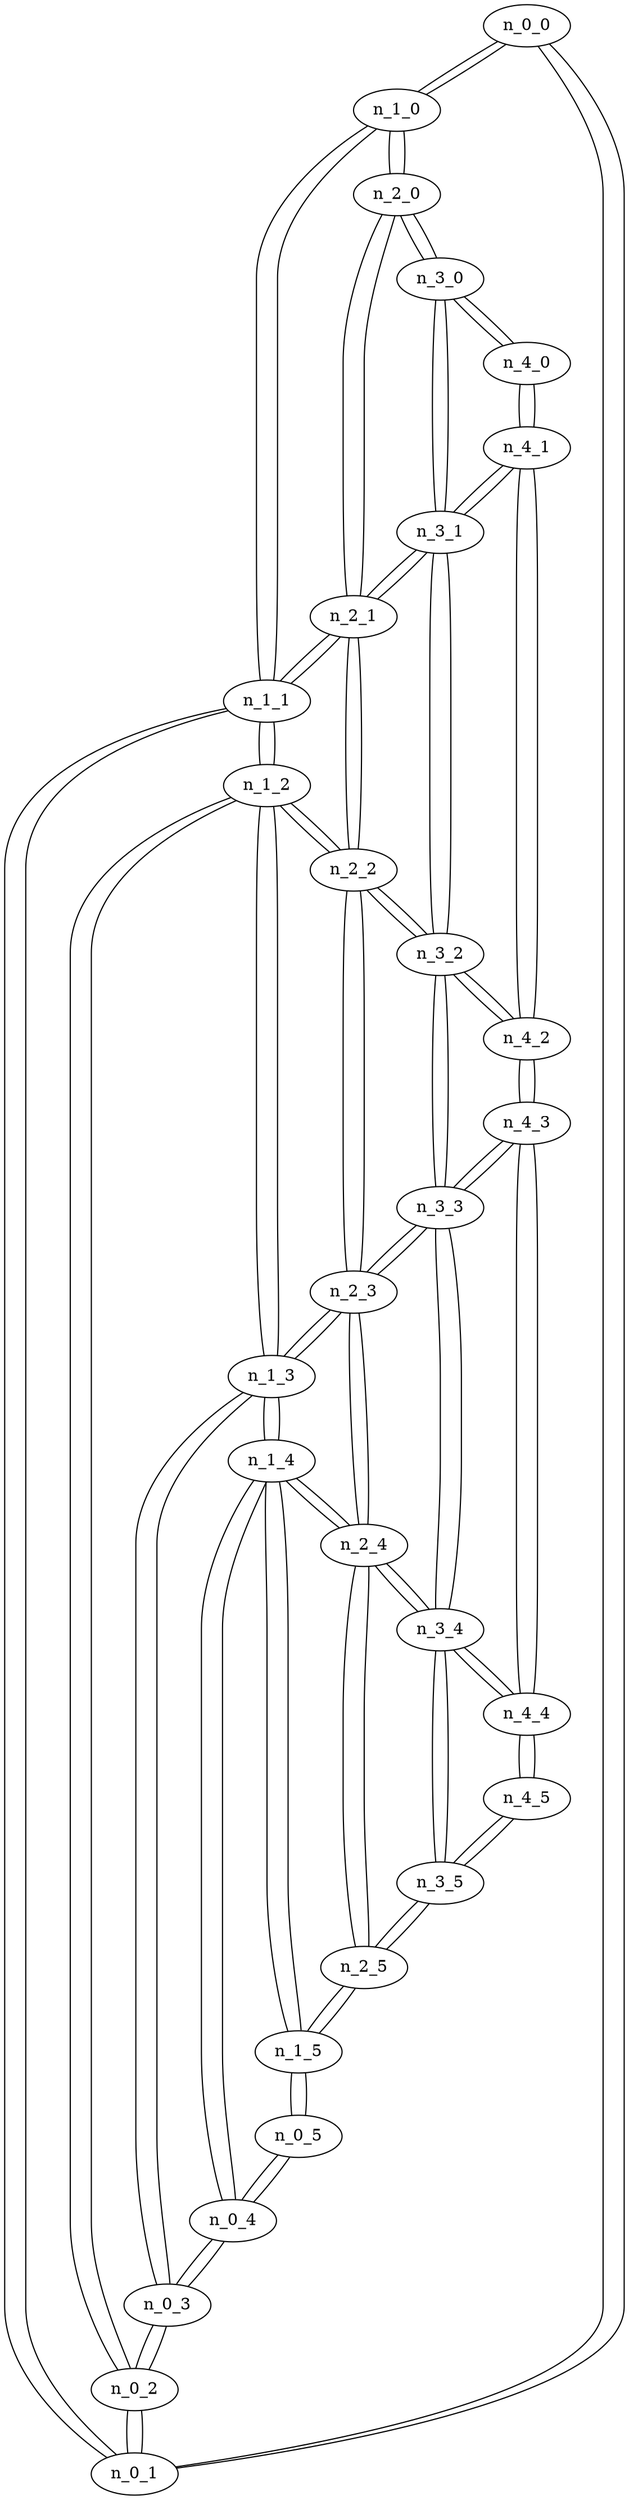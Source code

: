 graph g1 {
n_0_0--n_1_0
n_0_0--n_0_1
n_0_1--n_0_0
n_0_1--n_1_1
n_0_1--n_0_2
n_0_2--n_0_1
n_0_2--n_1_2
n_0_2--n_0_3
n_0_3--n_0_2
n_0_3--n_1_3
n_0_3--n_0_4
n_0_4--n_0_3
n_0_4--n_1_4
n_0_4--n_0_5
n_0_5--n_0_4
n_0_5--n_1_5
n_1_0--n_0_0
n_1_0--n_2_0
n_1_0--n_1_1
n_1_1--n_0_1
n_1_1--n_1_0
n_1_1--n_2_1
n_1_1--n_1_2
n_1_2--n_0_2
n_1_2--n_1_1
n_1_2--n_2_2
n_1_2--n_1_3
n_1_3--n_0_3
n_1_3--n_1_2
n_1_3--n_2_3
n_1_3--n_1_4
n_1_4--n_0_4
n_1_4--n_1_3
n_1_4--n_2_4
n_1_4--n_1_5
n_1_5--n_0_5
n_1_5--n_1_4
n_1_5--n_2_5
n_2_0--n_1_0
n_2_0--n_3_0
n_2_0--n_2_1
n_2_1--n_1_1
n_2_1--n_2_0
n_2_1--n_3_1
n_2_1--n_2_2
n_2_2--n_1_2
n_2_2--n_2_1
n_2_2--n_3_2
n_2_2--n_2_3
n_2_3--n_1_3
n_2_3--n_2_2
n_2_3--n_3_3
n_2_3--n_2_4
n_2_4--n_1_4
n_2_4--n_2_3
n_2_4--n_3_4
n_2_4--n_2_5
n_2_5--n_1_5
n_2_5--n_2_4
n_2_5--n_3_5
n_3_0--n_2_0
n_3_0--n_4_0
n_3_0--n_3_1
n_3_1--n_2_1
n_3_1--n_3_0
n_3_1--n_4_1
n_3_1--n_3_2
n_3_2--n_2_2
n_3_2--n_3_1
n_3_2--n_4_2
n_3_2--n_3_3
n_3_3--n_2_3
n_3_3--n_3_2
n_3_3--n_4_3
n_3_3--n_3_4
n_3_4--n_2_4
n_3_4--n_3_3
n_3_4--n_4_4
n_3_4--n_3_5
n_3_5--n_2_5
n_3_5--n_3_4
n_3_5--n_4_5
n_4_0--n_3_0
n_4_0--n_4_1
n_4_1--n_3_1
n_4_1--n_4_0
n_4_1--n_4_2
n_4_2--n_3_2
n_4_2--n_4_1
n_4_2--n_4_3
n_4_3--n_3_3
n_4_3--n_4_2
n_4_3--n_4_4
n_4_4--n_3_4
n_4_4--n_4_3
n_4_4--n_4_5
n_4_5--n_3_5
n_4_5--n_4_4
}